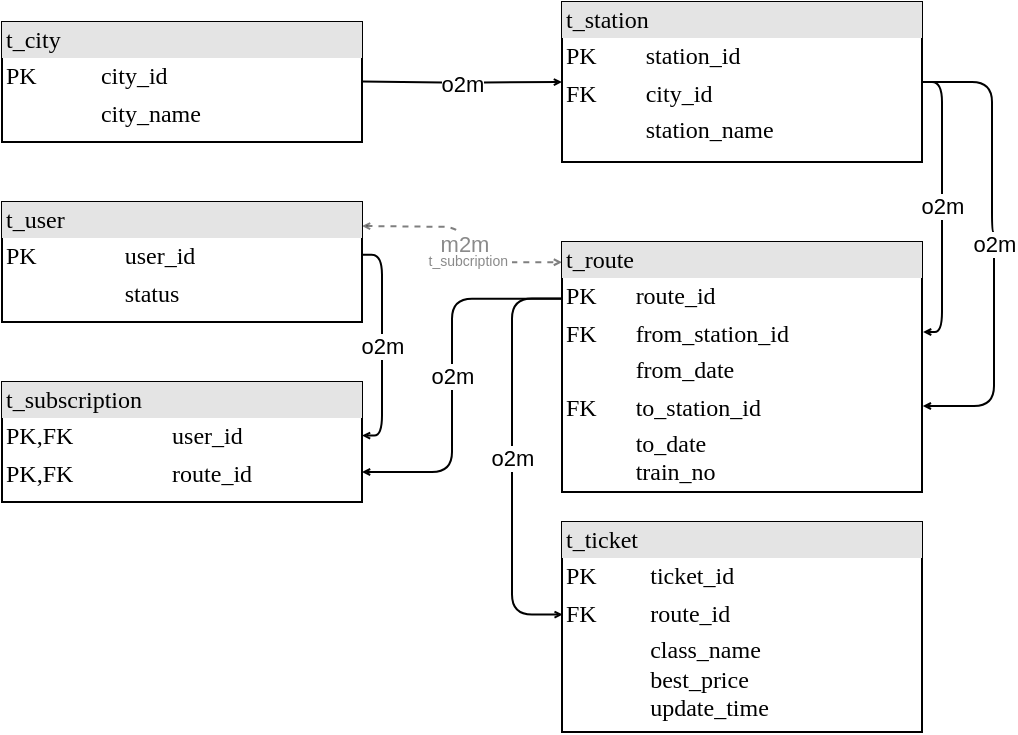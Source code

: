 <mxfile version="25.0.3">
  <diagram name="Page-1" id="2ca16b54-16f6-2749-3443-fa8db7711227">
    <mxGraphModel dx="333" dy="207" grid="1" gridSize="10" guides="1" tooltips="1" connect="1" arrows="1" fold="1" page="0" pageScale="1" pageWidth="1100" pageHeight="850" background="none" math="0" shadow="0">
      <root>
        <mxCell id="0" />
        <mxCell id="1" parent="0" />
        <mxCell id="2ed32ef02a7f4228-1" value="&lt;div style=&quot;box-sizing:border-box;width:100%;background:#e4e4e4;padding:2px;&quot;&gt;t_city&lt;/div&gt;&lt;table style=&quot;width:100%;font-size:1em;&quot; cellpadding=&quot;2&quot; cellspacing=&quot;0&quot;&gt;&lt;tbody&gt;&lt;tr&gt;&lt;td&gt;PK&lt;/td&gt;&lt;td&gt;city_id&lt;/td&gt;&lt;/tr&gt;&lt;tr&gt;&lt;td&gt;&lt;/td&gt;&lt;td&gt;city_name&lt;/td&gt;&lt;/tr&gt;&lt;tr&gt;&lt;td&gt;&lt;/td&gt;&lt;td&gt;&lt;br&gt;&lt;/td&gt;&lt;/tr&gt;&lt;/tbody&gt;&lt;/table&gt;" style="verticalAlign=top;align=left;overflow=fill;html=1;rounded=0;shadow=0;comic=0;labelBackgroundColor=none;strokeWidth=1;fontFamily=Verdana;fontSize=12" parent="1" vertex="1">
          <mxGeometry x="305" y="248" width="180" height="60" as="geometry" />
        </mxCell>
        <mxCell id="2ed32ef02a7f4228-2" value="&lt;div style=&quot;box-sizing: border-box ; width: 100% ; background: #e4e4e4 ; padding: 2px&quot;&gt;t_station&lt;/div&gt;&lt;table style=&quot;width: 100% ; font-size: 1em&quot; cellpadding=&quot;2&quot; cellspacing=&quot;0&quot;&gt;&lt;tbody&gt;&lt;tr&gt;&lt;td&gt;PK&lt;/td&gt;&lt;td&gt;station_id&lt;/td&gt;&lt;/tr&gt;&lt;tr&gt;&lt;td&gt;FK&lt;/td&gt;&lt;td&gt;city_id&lt;/td&gt;&lt;/tr&gt;&lt;tr&gt;&lt;td&gt;&lt;/td&gt;&lt;td&gt;station_name&lt;/td&gt;&lt;/tr&gt;&lt;tr&gt;&lt;td&gt;&lt;br&gt;&lt;/td&gt;&lt;td&gt;&lt;/td&gt;&lt;/tr&gt;&lt;/tbody&gt;&lt;/table&gt;" style="verticalAlign=top;align=left;overflow=fill;html=1;rounded=0;shadow=0;comic=0;labelBackgroundColor=none;strokeWidth=1;fontFamily=Verdana;fontSize=12" parent="1" vertex="1">
          <mxGeometry x="585" y="238" width="180" height="80" as="geometry" />
        </mxCell>
        <mxCell id="2ed32ef02a7f4228-5" value="&lt;div style=&quot;box-sizing:border-box;width:100%;background:#e4e4e4;padding:2px;&quot;&gt;t_ticket&lt;/div&gt;&lt;table style=&quot;width:100%;font-size:1em;&quot; cellpadding=&quot;2&quot; cellspacing=&quot;0&quot;&gt;&lt;tbody&gt;&lt;tr&gt;&lt;td&gt;PK&lt;/td&gt;&lt;td&gt;ticket_id&lt;/td&gt;&lt;/tr&gt;&lt;tr&gt;&lt;td&gt;FK&lt;/td&gt;&lt;td&gt;route_id&lt;br&gt;&lt;/td&gt;&lt;/tr&gt;&lt;tr&gt;&lt;td&gt;&lt;br&gt;&lt;/td&gt;&lt;td&gt;class_name&lt;br&gt;best_price&lt;br&gt;update_time&lt;br&gt;&lt;/td&gt;&lt;/tr&gt;&lt;/tbody&gt;&lt;/table&gt;" style="verticalAlign=top;align=left;overflow=fill;html=1;rounded=0;shadow=0;comic=0;labelBackgroundColor=none;strokeWidth=1;fontFamily=Verdana;fontSize=12" parent="1" vertex="1">
          <mxGeometry x="585" y="498" width="180" height="105" as="geometry" />
        </mxCell>
        <mxCell id="2ed32ef02a7f4228-7" value="&lt;div style=&quot;box-sizing: border-box ; width: 100% ; background: #e4e4e4 ; padding: 2px&quot;&gt;t_route&lt;/div&gt;&lt;table style=&quot;width: 100% ; font-size: 1em&quot; cellpadding=&quot;2&quot; cellspacing=&quot;0&quot;&gt;&lt;tbody&gt;&lt;tr&gt;&lt;td&gt;PK&lt;/td&gt;&lt;td&gt;route_id&lt;/td&gt;&lt;/tr&gt;&lt;tr&gt;&lt;td&gt;FK&lt;/td&gt;&lt;td&gt;from_station_id&lt;/td&gt;&lt;/tr&gt;&lt;tr&gt;&lt;td&gt;&lt;/td&gt;&lt;td&gt;from_date&lt;/td&gt;&lt;/tr&gt;&lt;tr&gt;&lt;td&gt;FK&lt;/td&gt;&lt;td&gt;to_station_id&lt;/td&gt;&lt;/tr&gt;&lt;tr&gt;&lt;td&gt;&lt;br&gt;&lt;/td&gt;&lt;td&gt;to_date&lt;br&gt;train_no&lt;/td&gt;&lt;/tr&gt;&lt;/tbody&gt;&lt;/table&gt;" style="verticalAlign=top;align=left;overflow=fill;html=1;rounded=0;shadow=0;comic=0;labelBackgroundColor=none;strokeWidth=1;fontFamily=Verdana;fontSize=12" parent="1" vertex="1">
          <mxGeometry x="585" y="358" width="180" height="125" as="geometry" />
        </mxCell>
        <mxCell id="2ed32ef02a7f4228-9" value="&lt;div style=&quot;box-sizing:border-box;width:100%;background:#e4e4e4;padding:2px;&quot;&gt;t_user&lt;/div&gt;&lt;table style=&quot;width:100%;font-size:1em;&quot; cellpadding=&quot;2&quot; cellspacing=&quot;0&quot;&gt;&lt;tbody&gt;&lt;tr&gt;&lt;td&gt;PK&lt;/td&gt;&lt;td&gt;user_id&lt;br&gt;&lt;/td&gt;&lt;/tr&gt;&lt;tr&gt;&lt;td&gt;&lt;br&gt;&lt;/td&gt;&lt;td&gt;status&lt;/td&gt;&lt;/tr&gt;&lt;tr&gt;&lt;td&gt;&lt;/td&gt;&lt;td&gt;&lt;br&gt;&lt;/td&gt;&lt;/tr&gt;&lt;/tbody&gt;&lt;/table&gt;" style="verticalAlign=top;align=left;overflow=fill;html=1;rounded=0;shadow=0;comic=0;labelBackgroundColor=none;strokeWidth=1;fontFamily=Verdana;fontSize=12" parent="1" vertex="1">
          <mxGeometry x="305" y="338" width="180" height="60" as="geometry" />
        </mxCell>
        <mxCell id="2ed32ef02a7f4228-10" value="&lt;div style=&quot;box-sizing: border-box ; width: 100% ; background: #e4e4e4 ; padding: 2px&quot;&gt;t_subscription&lt;/div&gt;&lt;table style=&quot;width: 100% ; font-size: 1em&quot; cellpadding=&quot;2&quot; cellspacing=&quot;0&quot;&gt;&lt;tbody&gt;&lt;tr&gt;&lt;td&gt;PK,FK&lt;/td&gt;&lt;td&gt;user_id&lt;/td&gt;&lt;/tr&gt;&lt;tr&gt;&lt;td&gt;PK,FK&lt;/td&gt;&lt;td&gt;route_id&lt;/td&gt;&lt;/tr&gt;&lt;tr&gt;&lt;td&gt;&lt;/td&gt;&lt;td&gt;&lt;/td&gt;&lt;/tr&gt;&lt;tr&gt;&lt;td&gt;&lt;/td&gt;&lt;td&gt;&lt;br&gt;&lt;/td&gt;&lt;/tr&gt;&lt;/tbody&gt;&lt;/table&gt;" style="verticalAlign=top;align=left;overflow=fill;html=1;rounded=0;shadow=0;comic=0;labelBackgroundColor=none;strokeWidth=1;fontFamily=Verdana;fontSize=12" parent="1" vertex="1">
          <mxGeometry x="305" y="428" width="180" height="60" as="geometry" />
        </mxCell>
        <mxCell id="QsXB9ldccNtD4UC5DK-i-2" value="2" style="endArrow=open;html=1;rounded=1;endFill=0;edgeStyle=orthogonalEdgeStyle;entryX=0;entryY=0.5;entryDx=0;entryDy=0;endSize=2;curved=0;" edge="1" parent="1" target="2ed32ef02a7f4228-2">
          <mxGeometry relative="1" as="geometry">
            <mxPoint x="485" y="277.76" as="sourcePoint" />
            <mxPoint x="585" y="277.76" as="targetPoint" />
          </mxGeometry>
        </mxCell>
        <mxCell id="QsXB9ldccNtD4UC5DK-i-3" value="o2m" style="edgeLabel;resizable=0;html=1;;align=center;verticalAlign=middle;" connectable="0" vertex="1" parent="QsXB9ldccNtD4UC5DK-i-2">
          <mxGeometry relative="1" as="geometry" />
        </mxCell>
        <mxCell id="QsXB9ldccNtD4UC5DK-i-4" value="2" style="endArrow=open;html=1;rounded=1;endFill=0;edgeStyle=orthogonalEdgeStyle;entryX=1.003;entryY=0.36;entryDx=0;entryDy=0;exitX=1;exitY=0.5;exitDx=0;exitDy=0;entryPerimeter=0;endSize=2;curved=0;" edge="1" parent="1" source="2ed32ef02a7f4228-2" target="2ed32ef02a7f4228-7">
          <mxGeometry relative="1" as="geometry">
            <mxPoint x="765" y="277.64" as="sourcePoint" />
            <mxPoint x="865" y="277.88" as="targetPoint" />
          </mxGeometry>
        </mxCell>
        <mxCell id="QsXB9ldccNtD4UC5DK-i-5" value="o2m" style="edgeLabel;resizable=0;html=1;;align=center;verticalAlign=middle;" connectable="0" vertex="1" parent="QsXB9ldccNtD4UC5DK-i-4">
          <mxGeometry relative="1" as="geometry" />
        </mxCell>
        <mxCell id="QsXB9ldccNtD4UC5DK-i-6" value="2" style="endArrow=open;html=1;rounded=1;endFill=0;edgeStyle=orthogonalEdgeStyle;entryX=1.002;entryY=0.658;entryDx=0;entryDy=0;exitX=1;exitY=0.5;exitDx=0;exitDy=0;entryPerimeter=0;endSize=2;curved=0;" edge="1" parent="1" source="2ed32ef02a7f4228-2" target="2ed32ef02a7f4228-7">
          <mxGeometry relative="1" as="geometry">
            <mxPoint x="800" y="290" as="sourcePoint" />
            <mxPoint x="801" y="415" as="targetPoint" />
            <Array as="points">
              <mxPoint x="800" y="278" />
              <mxPoint x="800" y="353" />
              <mxPoint x="801" y="353" />
              <mxPoint x="801" y="440" />
              <mxPoint x="765" y="440" />
            </Array>
          </mxGeometry>
        </mxCell>
        <mxCell id="QsXB9ldccNtD4UC5DK-i-7" value="o2m" style="edgeLabel;resizable=0;html=1;;align=center;verticalAlign=middle;" connectable="0" vertex="1" parent="QsXB9ldccNtD4UC5DK-i-6">
          <mxGeometry relative="1" as="geometry" />
        </mxCell>
        <mxCell id="QsXB9ldccNtD4UC5DK-i-8" value="2" style="endArrow=open;html=1;rounded=1;endFill=0;edgeStyle=orthogonalEdgeStyle;entryX=1;entryY=0.446;entryDx=0;entryDy=0;exitX=0.998;exitY=0.44;exitDx=0;exitDy=0;entryPerimeter=0;exitPerimeter=0;strokeWidth=1;endSize=2;curved=0;" edge="1" parent="1" source="2ed32ef02a7f4228-9" target="2ed32ef02a7f4228-10">
          <mxGeometry relative="1" as="geometry">
            <mxPoint x="510" y="338" as="sourcePoint" />
            <mxPoint x="511" y="463" as="targetPoint" />
          </mxGeometry>
        </mxCell>
        <mxCell id="QsXB9ldccNtD4UC5DK-i-9" value="o2m" style="edgeLabel;resizable=0;html=1;;align=center;verticalAlign=middle;" connectable="0" vertex="1" parent="QsXB9ldccNtD4UC5DK-i-8">
          <mxGeometry relative="1" as="geometry" />
        </mxCell>
        <mxCell id="QsXB9ldccNtD4UC5DK-i-10" value="2" style="endArrow=none;html=1;rounded=1;endFill=0;edgeStyle=orthogonalEdgeStyle;exitX=1;exitY=0.75;exitDx=0;exitDy=0;strokeWidth=1;endSize=2;entryX=0;entryY=0.227;entryDx=0;entryDy=0;entryPerimeter=0;startSize=2;startArrow=open;startFill=0;jumpSize=4;curved=0;" edge="1" parent="1" source="2ed32ef02a7f4228-10" target="2ed32ef02a7f4228-7">
          <mxGeometry relative="1" as="geometry">
            <mxPoint x="530" y="428" as="sourcePoint" />
            <mxPoint x="520" y="380" as="targetPoint" />
            <Array as="points">
              <mxPoint x="530" y="473" />
              <mxPoint x="530" y="386" />
            </Array>
          </mxGeometry>
        </mxCell>
        <mxCell id="QsXB9ldccNtD4UC5DK-i-11" value="o2m" style="edgeLabel;resizable=0;html=1;;align=center;verticalAlign=middle;" connectable="0" vertex="1" parent="QsXB9ldccNtD4UC5DK-i-10">
          <mxGeometry relative="1" as="geometry" />
        </mxCell>
        <mxCell id="QsXB9ldccNtD4UC5DK-i-13" value="2" style="endArrow=none;html=1;rounded=1;endFill=0;edgeStyle=orthogonalEdgeStyle;exitX=0.002;exitY=0.441;exitDx=0;exitDy=0;strokeWidth=1;endSize=2;startSize=2;startArrow=open;startFill=0;entryX=0;entryY=0.226;entryDx=0;entryDy=0;entryPerimeter=0;exitPerimeter=0;curved=0;" edge="1" parent="1" source="2ed32ef02a7f4228-5" target="2ed32ef02a7f4228-7">
          <mxGeometry relative="1" as="geometry">
            <mxPoint x="500" y="570.02" as="sourcePoint" />
            <mxPoint x="580" y="390" as="targetPoint" />
            <Array as="points">
              <mxPoint x="560" y="544" />
              <mxPoint x="560" y="386" />
            </Array>
          </mxGeometry>
        </mxCell>
        <mxCell id="QsXB9ldccNtD4UC5DK-i-14" value="o2m" style="edgeLabel;resizable=0;html=1;;align=center;verticalAlign=middle;" connectable="0" vertex="1" parent="QsXB9ldccNtD4UC5DK-i-13">
          <mxGeometry relative="1" as="geometry" />
        </mxCell>
        <mxCell id="QsXB9ldccNtD4UC5DK-i-20" value="" style="endArrow=open;html=1;rounded=1;entryX=0;entryY=0.081;entryDx=0;entryDy=0;entryPerimeter=0;edgeStyle=orthogonalEdgeStyle;endSize=2;startSize=2;endFill=0;startArrow=open;startFill=0;dashed=1;strokeColor=#000000;opacity=50;curved=0;" edge="1" parent="1" target="2ed32ef02a7f4228-7">
          <mxGeometry relative="1" as="geometry">
            <mxPoint x="485" y="350" as="sourcePoint" />
            <mxPoint x="585" y="350" as="targetPoint" />
          </mxGeometry>
        </mxCell>
        <mxCell id="QsXB9ldccNtD4UC5DK-i-21" value="m2m" style="edgeLabel;resizable=0;html=1;;align=center;verticalAlign=middle;fontColor=#8a8a8a;" connectable="0" vertex="1" parent="QsXB9ldccNtD4UC5DK-i-20">
          <mxGeometry relative="1" as="geometry" />
        </mxCell>
        <mxCell id="QsXB9ldccNtD4UC5DK-i-22" value="&lt;span style=&quot;color: rgb(138, 138, 138); font-family: Helvetica; font-style: normal; font-variant-ligatures: normal; font-variant-caps: normal; font-weight: 400; letter-spacing: normal; orphans: 2; text-indent: 0px; text-transform: none; widows: 2; word-spacing: 0px; -webkit-text-stroke-width: 0px; white-space: nowrap; background-color: rgb(255, 255, 255); text-decoration-thickness: initial; text-decoration-style: initial; text-decoration-color: initial; float: none; display: inline !important;&quot;&gt;t_subcription&lt;/span&gt;" style="text;whiteSpace=wrap;html=1;fillColor=default;fillStyle=auto;rounded=0;shadow=0;glass=0;fontSize=7;align=right;verticalAlign=middle;" vertex="1" parent="1">
          <mxGeometry x="520" y="363" width="40" height="10" as="geometry" />
        </mxCell>
      </root>
    </mxGraphModel>
  </diagram>
</mxfile>
